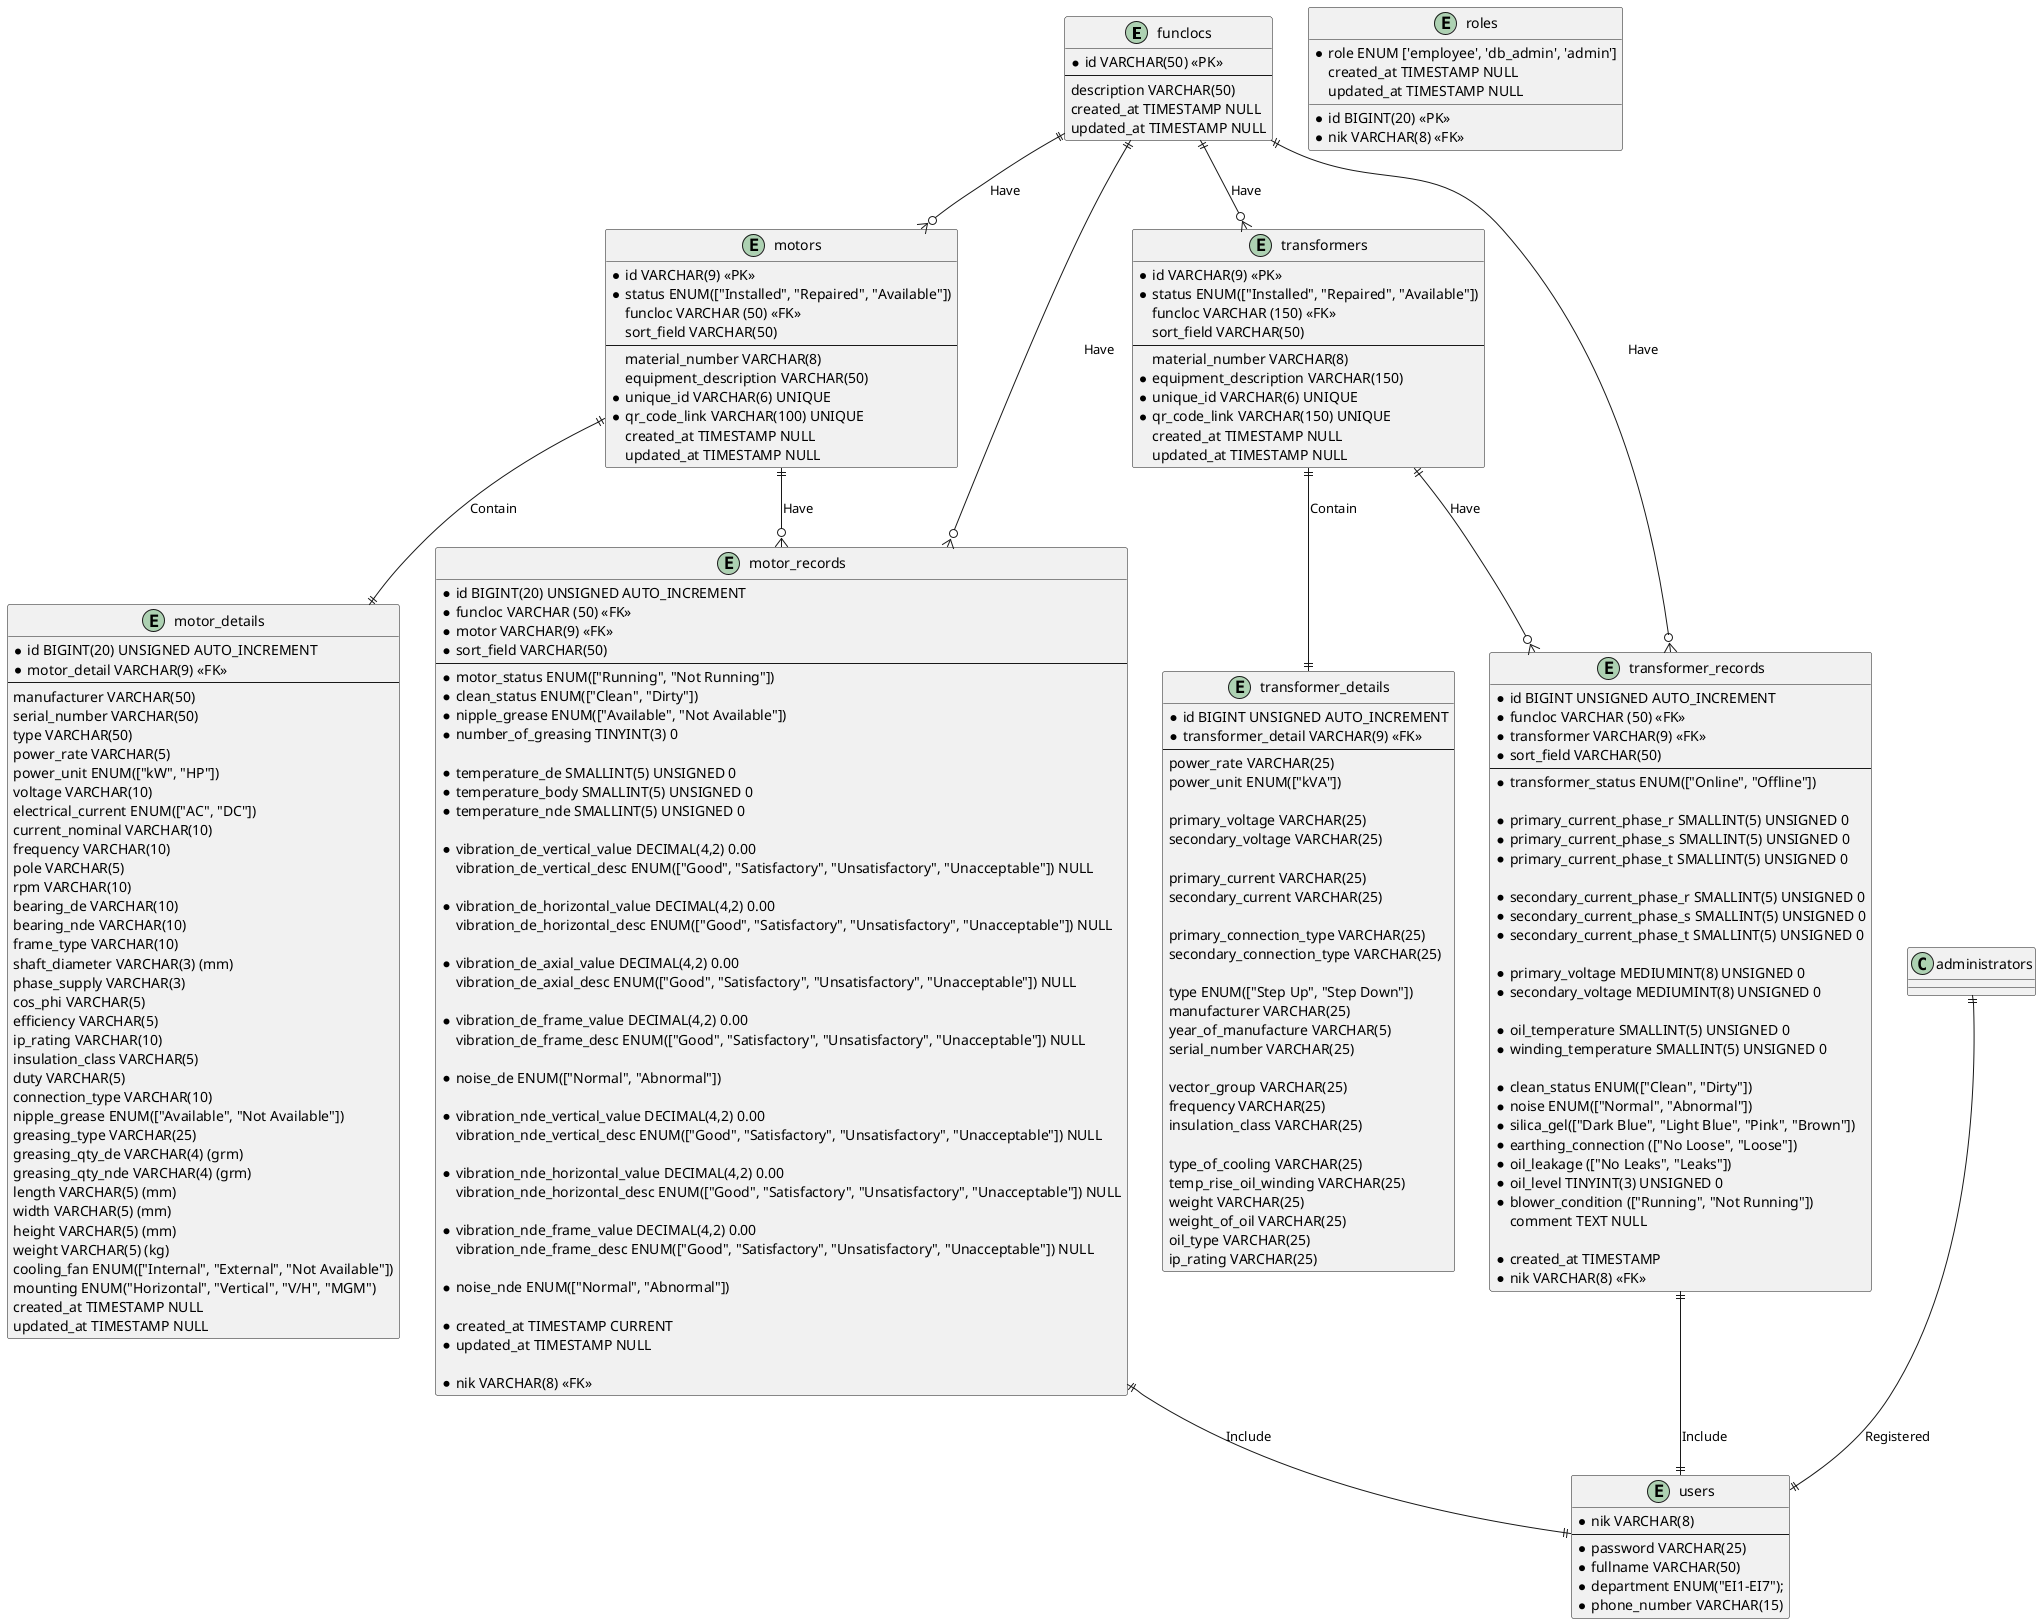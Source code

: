 @startuml fajar_e_maintenance

entity funclocs
{
    * id VARCHAR(50) <<PK>>
    --
      description VARCHAR(50)
      created_at TIMESTAMP NULL
      updated_at TIMESTAMP NULL
}

entity motors
{
    * id VARCHAR(9) <<PK>>
    * status ENUM(["Installed", "Repaired", "Available"])
      funcloc VARCHAR (50) <<FK>>
      sort_field VARCHAR(50)
    --
      material_number VARCHAR(8)
      equipment_description VARCHAR(50)
    * unique_id VARCHAR(6) UNIQUE
    * qr_code_link VARCHAR(100) UNIQUE
      created_at TIMESTAMP NULL
      updated_at TIMESTAMP NULL
}

entity motor_details {
    * id BIGINT(20) UNSIGNED AUTO_INCREMENT
    * motor_detail VARCHAR(9) <<FK>>
    --
    manufacturer VARCHAR(50)
    serial_number VARCHAR(50)
    type VARCHAR(50)
    power_rate VARCHAR(5)
    power_unit ENUM(["kW", "HP"])
    voltage VARCHAR(10)
    electrical_current ENUM(["AC", "DC"])
    current_nominal VARCHAR(10)
    frequency VARCHAR(10)
    pole VARCHAR(5)
    rpm VARCHAR(10)
    bearing_de VARCHAR(10)
    bearing_nde VARCHAR(10)
    frame_type VARCHAR(10)
    shaft_diameter VARCHAR(3) (mm)
    phase_supply VARCHAR(3)
    cos_phi VARCHAR(5)
    efficiency VARCHAR(5)
    ip_rating VARCHAR(10)
    insulation_class VARCHAR(5)
    duty VARCHAR(5)
    connection_type VARCHAR(10)
    nipple_grease ENUM(["Available", "Not Available"])
    greasing_type VARCHAR(25)
    greasing_qty_de VARCHAR(4) (grm)
    greasing_qty_nde VARCHAR(4) (grm)
    length VARCHAR(5) (mm)
    width VARCHAR(5) (mm)
    height VARCHAR(5) (mm) 
    weight VARCHAR(5) (kg)
    cooling_fan ENUM(["Internal", "External", "Not Available"])
    mounting ENUM("Horizontal", "Vertical", "V/H", "MGM")
    created_at TIMESTAMP NULL
    updated_at TIMESTAMP NULL
}

entity motor_records {
    * id BIGINT(20) UNSIGNED AUTO_INCREMENT
    * funcloc VARCHAR (50) <<FK>>
    * motor VARCHAR(9) <<FK>>
    * sort_field VARCHAR(50)
    --
    * motor_status ENUM(["Running", "Not Running"])
    * clean_status ENUM(["Clean", "Dirty"])
    * nipple_grease ENUM(["Available", "Not Available"])
    * number_of_greasing TINYINT(3) 0

    * temperature_de SMALLINT(5) UNSIGNED 0
    * temperature_body SMALLINT(5) UNSIGNED 0
    * temperature_nde SMALLINT(5) UNSIGNED 0
      
    * vibration_de_vertical_value DECIMAL(4,2) 0.00
      vibration_de_vertical_desc ENUM(["Good", "Satisfactory", "Unsatisfactory", "Unacceptable"]) NULL
     
    * vibration_de_horizontal_value DECIMAL(4,2) 0.00
      vibration_de_horizontal_desc ENUM(["Good", "Satisfactory", "Unsatisfactory", "Unacceptable"]) NULL
     
    * vibration_de_axial_value DECIMAL(4,2) 0.00
      vibration_de_axial_desc ENUM(["Good", "Satisfactory", "Unsatisfactory", "Unacceptable"]) NULL
     
    * vibration_de_frame_value DECIMAL(4,2) 0.00
      vibration_de_frame_desc ENUM(["Good", "Satisfactory", "Unsatisfactory", "Unacceptable"]) NULL
      
    * noise_de ENUM(["Normal", "Abnormal"])

    * vibration_nde_vertical_value DECIMAL(4,2) 0.00
      vibration_nde_vertical_desc ENUM(["Good", "Satisfactory", "Unsatisfactory", "Unacceptable"]) NULL
     
    * vibration_nde_horizontal_value DECIMAL(4,2) 0.00
      vibration_nde_horizontal_desc ENUM(["Good", "Satisfactory", "Unsatisfactory", "Unacceptable"]) NULL
          
    * vibration_nde_frame_value DECIMAL(4,2) 0.00
      vibration_nde_frame_desc ENUM(["Good", "Satisfactory", "Unsatisfactory", "Unacceptable"]) NULL
      
    * noise_nde ENUM(["Normal", "Abnormal"])

    * created_at TIMESTAMP CURRENT
    * updated_at TIMESTAMP NULL

    * nik VARCHAR(8) <<FK>>
}

entity users {
    * nik VARCHAR(8)
    --
    * password VARCHAR(25)
    * fullname VARCHAR(50)
    * department ENUM("EI1-EI7");
    * phone_number VARCHAR(15)
}

entity roles {
    * id BIGINT(20) <<PK>>
    * nik VARCHAR(8) <<FK>>
    * role ENUM ['employee', 'db_admin', 'admin']
      created_at TIMESTAMP NULL
      updated_at TIMESTAMP NULL
}

entity transformers {
    * id VARCHAR(9) <<PK>>
    * status ENUM(["Installed", "Repaired", "Available"])
      funcloc VARCHAR (150) <<FK>>
      sort_field VARCHAR(50)
    --
      material_number VARCHAR(8)
    * equipment_description VARCHAR(150)
    * unique_id VARCHAR(6) UNIQUE
    * qr_code_link VARCHAR(150) UNIQUE
      created_at TIMESTAMP NULL
      updated_at TIMESTAMP NULL
}

entity transformer_details {
    * id BIGINT UNSIGNED AUTO_INCREMENT
    * transformer_detail VARCHAR(9) <<FK>>
    --
    power_rate VARCHAR(25)
    power_unit ENUM(["kVA"])

    primary_voltage VARCHAR(25)
    secondary_voltage VARCHAR(25)
    
    primary_current VARCHAR(25)
    secondary_current VARCHAR(25)
    
    primary_connection_type VARCHAR(25)
    secondary_connection_type VARCHAR(25)
    
    type ENUM(["Step Up", "Step Down"])
    manufacturer VARCHAR(25)
    year_of_manufacture VARCHAR(5)
    serial_number VARCHAR(25)

    vector_group VARCHAR(25)
    frequency VARCHAR(25)
    insulation_class VARCHAR(25)

    type_of_cooling VARCHAR(25)
    temp_rise_oil_winding VARCHAR(25)
    weight VARCHAR(25)
    weight_of_oil VARCHAR(25)
    oil_type VARCHAR(25)
    ip_rating VARCHAR(25)
}

entity transformer_records {
    * id BIGINT UNSIGNED AUTO_INCREMENT
    * funcloc VARCHAR (50) <<FK>>
    * transformer VARCHAR(9) <<FK>>
    * sort_field VARCHAR(50)
    --
    * transformer_status ENUM(["Online", "Offline"])

    * primary_current_phase_r SMALLINT(5) UNSIGNED 0
    * primary_current_phase_s SMALLINT(5) UNSIGNED 0
    * primary_current_phase_t SMALLINT(5) UNSIGNED 0 

    * secondary_current_phase_r SMALLINT(5) UNSIGNED 0
    * secondary_current_phase_s SMALLINT(5) UNSIGNED 0
    * secondary_current_phase_t SMALLINT(5) UNSIGNED 0
    
    * primary_voltage MEDIUMINT(8) UNSIGNED 0
    * secondary_voltage MEDIUMINT(8) UNSIGNED 0

    * oil_temperature SMALLINT(5) UNSIGNED 0
    * winding_temperature SMALLINT(5) UNSIGNED 0

    * clean_status ENUM(["Clean", "Dirty"])
    * noise ENUM(["Normal", "Abnormal"])
    * silica_gel(["Dark Blue", "Light Blue", "Pink", "Brown"])
    * earthing_connection (["No Loose", "Loose"])
    * oil_leakage (["No Leaks", "Leaks"])
    * oil_level TINYINT(3) UNSIGNED 0
    * blower_condition (["Running", "Not Running"])
      comment TEXT NULL
      
    * created_at TIMESTAMP
    * nik VARCHAR(8) <<FK>>
}
 
funclocs ||--o{ motors : Have
funclocs ||--o{ motor_records : Have
motors ||--o{ motor_records : Have
motors ||--|| motor_details : Contain
motor_records ||--|| users : Include
administrators ||--|| users : Registered

funclocs ||--o{ transformers : Have
funclocs ||--o{ transformer_records : Have
transformers ||--o{ transformer_records : Have
transformers ||--|| transformer_details : Contain
transformer_records ||--|| users : Include


@enduml